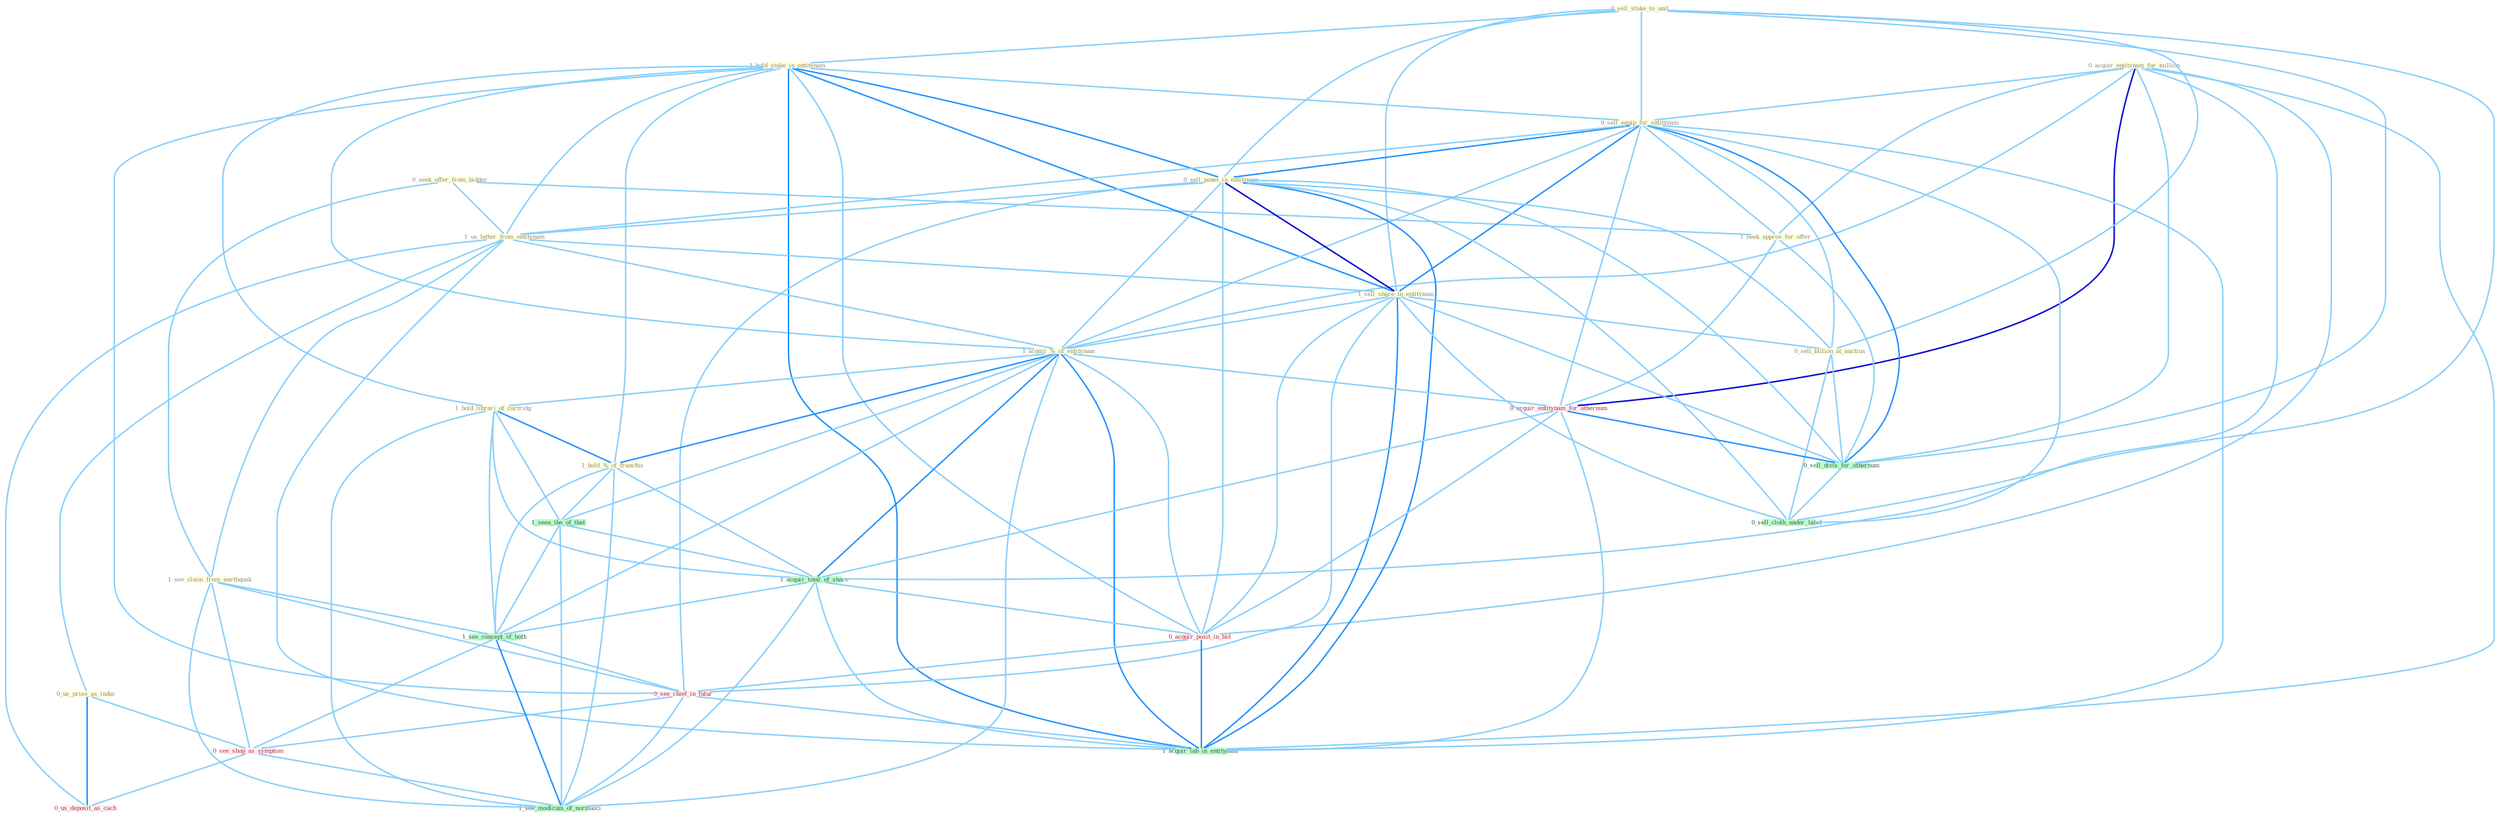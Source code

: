Graph G{ 
    node
    [shape=polygon,style=filled,width=.5,height=.06,color="#BDFCC9",fixedsize=true,fontsize=4,
    fontcolor="#2f4f4f"];
    {node
    [color="#ffffe0", fontcolor="#8b7d6b"] "0_seek_offer_from_bidder " "0_acquir_entitynam_for_million " "0_sell_stake_to_unit " "1_hold_stake_in_entitynam " "0_sell_equip_for_entitynam " "0_sell_panel_in_entitynam " "1_us_letter_from_entitynam " "1_sell_share_in_entitynam " "0_sell_billion_at_auction " "1_seek_approv_for_offer " "1_acquir_%_of_entitynam " "1_hold_librari_of_cartridg " "1_see_claim_from_earthquak " "0_us_prize_as_induc " "1_hold_%_of_franchis "}
{node [color="#fff0f5", fontcolor="#b22222"] "0_acquir_entitynam_for_othernum " "0_acquir_posit_in_bid " "0_see_chief_in_futur " "0_see_shop_as_symptom " "0_us_deposit_as_cach "}
edge [color="#B0E2FF"];

	"0_seek_offer_from_bidder " -- "1_us_letter_from_entitynam " [w="1", color="#87cefa" ];
	"0_seek_offer_from_bidder " -- "1_seek_approv_for_offer " [w="1", color="#87cefa" ];
	"0_seek_offer_from_bidder " -- "1_see_claim_from_earthquak " [w="1", color="#87cefa" ];
	"0_acquir_entitynam_for_million " -- "0_sell_equip_for_entitynam " [w="1", color="#87cefa" ];
	"0_acquir_entitynam_for_million " -- "1_seek_approv_for_offer " [w="1", color="#87cefa" ];
	"0_acquir_entitynam_for_million " -- "1_acquir_%_of_entitynam " [w="1", color="#87cefa" ];
	"0_acquir_entitynam_for_million " -- "0_acquir_entitynam_for_othernum " [w="3", color="#0000cd" , len=0.6];
	"0_acquir_entitynam_for_million " -- "0_sell_divis_for_othernum " [w="1", color="#87cefa" ];
	"0_acquir_entitynam_for_million " -- "1_acquir_total_of_share " [w="1", color="#87cefa" ];
	"0_acquir_entitynam_for_million " -- "0_acquir_posit_in_bid " [w="1", color="#87cefa" ];
	"0_acquir_entitynam_for_million " -- "1_acquir_lab_in_entitynam " [w="1", color="#87cefa" ];
	"0_sell_stake_to_unit " -- "1_hold_stake_in_entitynam " [w="1", color="#87cefa" ];
	"0_sell_stake_to_unit " -- "0_sell_equip_for_entitynam " [w="1", color="#87cefa" ];
	"0_sell_stake_to_unit " -- "0_sell_panel_in_entitynam " [w="1", color="#87cefa" ];
	"0_sell_stake_to_unit " -- "1_sell_share_in_entitynam " [w="1", color="#87cefa" ];
	"0_sell_stake_to_unit " -- "0_sell_billion_at_auction " [w="1", color="#87cefa" ];
	"0_sell_stake_to_unit " -- "0_sell_divis_for_othernum " [w="1", color="#87cefa" ];
	"0_sell_stake_to_unit " -- "0_sell_cloth_under_label " [w="1", color="#87cefa" ];
	"1_hold_stake_in_entitynam " -- "0_sell_equip_for_entitynam " [w="1", color="#87cefa" ];
	"1_hold_stake_in_entitynam " -- "0_sell_panel_in_entitynam " [w="2", color="#1e90ff" , len=0.8];
	"1_hold_stake_in_entitynam " -- "1_us_letter_from_entitynam " [w="1", color="#87cefa" ];
	"1_hold_stake_in_entitynam " -- "1_sell_share_in_entitynam " [w="2", color="#1e90ff" , len=0.8];
	"1_hold_stake_in_entitynam " -- "1_acquir_%_of_entitynam " [w="1", color="#87cefa" ];
	"1_hold_stake_in_entitynam " -- "1_hold_librari_of_cartridg " [w="1", color="#87cefa" ];
	"1_hold_stake_in_entitynam " -- "1_hold_%_of_franchis " [w="1", color="#87cefa" ];
	"1_hold_stake_in_entitynam " -- "0_acquir_posit_in_bid " [w="1", color="#87cefa" ];
	"1_hold_stake_in_entitynam " -- "0_see_chief_in_futur " [w="1", color="#87cefa" ];
	"1_hold_stake_in_entitynam " -- "1_acquir_lab_in_entitynam " [w="2", color="#1e90ff" , len=0.8];
	"0_sell_equip_for_entitynam " -- "0_sell_panel_in_entitynam " [w="2", color="#1e90ff" , len=0.8];
	"0_sell_equip_for_entitynam " -- "1_us_letter_from_entitynam " [w="1", color="#87cefa" ];
	"0_sell_equip_for_entitynam " -- "1_sell_share_in_entitynam " [w="2", color="#1e90ff" , len=0.8];
	"0_sell_equip_for_entitynam " -- "0_sell_billion_at_auction " [w="1", color="#87cefa" ];
	"0_sell_equip_for_entitynam " -- "1_seek_approv_for_offer " [w="1", color="#87cefa" ];
	"0_sell_equip_for_entitynam " -- "1_acquir_%_of_entitynam " [w="1", color="#87cefa" ];
	"0_sell_equip_for_entitynam " -- "0_acquir_entitynam_for_othernum " [w="1", color="#87cefa" ];
	"0_sell_equip_for_entitynam " -- "0_sell_divis_for_othernum " [w="2", color="#1e90ff" , len=0.8];
	"0_sell_equip_for_entitynam " -- "0_sell_cloth_under_label " [w="1", color="#87cefa" ];
	"0_sell_equip_for_entitynam " -- "1_acquir_lab_in_entitynam " [w="1", color="#87cefa" ];
	"0_sell_panel_in_entitynam " -- "1_us_letter_from_entitynam " [w="1", color="#87cefa" ];
	"0_sell_panel_in_entitynam " -- "1_sell_share_in_entitynam " [w="3", color="#0000cd" , len=0.6];
	"0_sell_panel_in_entitynam " -- "0_sell_billion_at_auction " [w="1", color="#87cefa" ];
	"0_sell_panel_in_entitynam " -- "1_acquir_%_of_entitynam " [w="1", color="#87cefa" ];
	"0_sell_panel_in_entitynam " -- "0_sell_divis_for_othernum " [w="1", color="#87cefa" ];
	"0_sell_panel_in_entitynam " -- "0_sell_cloth_under_label " [w="1", color="#87cefa" ];
	"0_sell_panel_in_entitynam " -- "0_acquir_posit_in_bid " [w="1", color="#87cefa" ];
	"0_sell_panel_in_entitynam " -- "0_see_chief_in_futur " [w="1", color="#87cefa" ];
	"0_sell_panel_in_entitynam " -- "1_acquir_lab_in_entitynam " [w="2", color="#1e90ff" , len=0.8];
	"1_us_letter_from_entitynam " -- "1_sell_share_in_entitynam " [w="1", color="#87cefa" ];
	"1_us_letter_from_entitynam " -- "1_acquir_%_of_entitynam " [w="1", color="#87cefa" ];
	"1_us_letter_from_entitynam " -- "1_see_claim_from_earthquak " [w="1", color="#87cefa" ];
	"1_us_letter_from_entitynam " -- "0_us_prize_as_induc " [w="1", color="#87cefa" ];
	"1_us_letter_from_entitynam " -- "1_acquir_lab_in_entitynam " [w="1", color="#87cefa" ];
	"1_us_letter_from_entitynam " -- "0_us_deposit_as_cach " [w="1", color="#87cefa" ];
	"1_sell_share_in_entitynam " -- "0_sell_billion_at_auction " [w="1", color="#87cefa" ];
	"1_sell_share_in_entitynam " -- "1_acquir_%_of_entitynam " [w="1", color="#87cefa" ];
	"1_sell_share_in_entitynam " -- "0_sell_divis_for_othernum " [w="1", color="#87cefa" ];
	"1_sell_share_in_entitynam " -- "0_sell_cloth_under_label " [w="1", color="#87cefa" ];
	"1_sell_share_in_entitynam " -- "0_acquir_posit_in_bid " [w="1", color="#87cefa" ];
	"1_sell_share_in_entitynam " -- "0_see_chief_in_futur " [w="1", color="#87cefa" ];
	"1_sell_share_in_entitynam " -- "1_acquir_lab_in_entitynam " [w="2", color="#1e90ff" , len=0.8];
	"0_sell_billion_at_auction " -- "0_sell_divis_for_othernum " [w="1", color="#87cefa" ];
	"0_sell_billion_at_auction " -- "0_sell_cloth_under_label " [w="1", color="#87cefa" ];
	"1_seek_approv_for_offer " -- "0_acquir_entitynam_for_othernum " [w="1", color="#87cefa" ];
	"1_seek_approv_for_offer " -- "0_sell_divis_for_othernum " [w="1", color="#87cefa" ];
	"1_acquir_%_of_entitynam " -- "1_hold_librari_of_cartridg " [w="1", color="#87cefa" ];
	"1_acquir_%_of_entitynam " -- "1_hold_%_of_franchis " [w="2", color="#1e90ff" , len=0.8];
	"1_acquir_%_of_entitynam " -- "0_acquir_entitynam_for_othernum " [w="1", color="#87cefa" ];
	"1_acquir_%_of_entitynam " -- "1_seen_the_of_that " [w="1", color="#87cefa" ];
	"1_acquir_%_of_entitynam " -- "1_acquir_total_of_share " [w="2", color="#1e90ff" , len=0.8];
	"1_acquir_%_of_entitynam " -- "0_acquir_posit_in_bid " [w="1", color="#87cefa" ];
	"1_acquir_%_of_entitynam " -- "1_see_concept_of_both " [w="1", color="#87cefa" ];
	"1_acquir_%_of_entitynam " -- "1_acquir_lab_in_entitynam " [w="2", color="#1e90ff" , len=0.8];
	"1_acquir_%_of_entitynam " -- "1_see_modicum_of_normalci " [w="1", color="#87cefa" ];
	"1_hold_librari_of_cartridg " -- "1_hold_%_of_franchis " [w="2", color="#1e90ff" , len=0.8];
	"1_hold_librari_of_cartridg " -- "1_seen_the_of_that " [w="1", color="#87cefa" ];
	"1_hold_librari_of_cartridg " -- "1_acquir_total_of_share " [w="1", color="#87cefa" ];
	"1_hold_librari_of_cartridg " -- "1_see_concept_of_both " [w="1", color="#87cefa" ];
	"1_hold_librari_of_cartridg " -- "1_see_modicum_of_normalci " [w="1", color="#87cefa" ];
	"1_see_claim_from_earthquak " -- "1_see_concept_of_both " [w="1", color="#87cefa" ];
	"1_see_claim_from_earthquak " -- "0_see_chief_in_futur " [w="1", color="#87cefa" ];
	"1_see_claim_from_earthquak " -- "0_see_shop_as_symptom " [w="1", color="#87cefa" ];
	"1_see_claim_from_earthquak " -- "1_see_modicum_of_normalci " [w="1", color="#87cefa" ];
	"0_us_prize_as_induc " -- "0_see_shop_as_symptom " [w="1", color="#87cefa" ];
	"0_us_prize_as_induc " -- "0_us_deposit_as_cach " [w="2", color="#1e90ff" , len=0.8];
	"1_hold_%_of_franchis " -- "1_seen_the_of_that " [w="1", color="#87cefa" ];
	"1_hold_%_of_franchis " -- "1_acquir_total_of_share " [w="1", color="#87cefa" ];
	"1_hold_%_of_franchis " -- "1_see_concept_of_both " [w="1", color="#87cefa" ];
	"1_hold_%_of_franchis " -- "1_see_modicum_of_normalci " [w="1", color="#87cefa" ];
	"0_acquir_entitynam_for_othernum " -- "0_sell_divis_for_othernum " [w="2", color="#1e90ff" , len=0.8];
	"0_acquir_entitynam_for_othernum " -- "1_acquir_total_of_share " [w="1", color="#87cefa" ];
	"0_acquir_entitynam_for_othernum " -- "0_acquir_posit_in_bid " [w="1", color="#87cefa" ];
	"0_acquir_entitynam_for_othernum " -- "1_acquir_lab_in_entitynam " [w="1", color="#87cefa" ];
	"1_seen_the_of_that " -- "1_acquir_total_of_share " [w="1", color="#87cefa" ];
	"1_seen_the_of_that " -- "1_see_concept_of_both " [w="1", color="#87cefa" ];
	"1_seen_the_of_that " -- "1_see_modicum_of_normalci " [w="1", color="#87cefa" ];
	"0_sell_divis_for_othernum " -- "0_sell_cloth_under_label " [w="1", color="#87cefa" ];
	"1_acquir_total_of_share " -- "0_acquir_posit_in_bid " [w="1", color="#87cefa" ];
	"1_acquir_total_of_share " -- "1_see_concept_of_both " [w="1", color="#87cefa" ];
	"1_acquir_total_of_share " -- "1_acquir_lab_in_entitynam " [w="1", color="#87cefa" ];
	"1_acquir_total_of_share " -- "1_see_modicum_of_normalci " [w="1", color="#87cefa" ];
	"0_acquir_posit_in_bid " -- "0_see_chief_in_futur " [w="1", color="#87cefa" ];
	"0_acquir_posit_in_bid " -- "1_acquir_lab_in_entitynam " [w="2", color="#1e90ff" , len=0.8];
	"1_see_concept_of_both " -- "0_see_chief_in_futur " [w="1", color="#87cefa" ];
	"1_see_concept_of_both " -- "0_see_shop_as_symptom " [w="1", color="#87cefa" ];
	"1_see_concept_of_both " -- "1_see_modicum_of_normalci " [w="2", color="#1e90ff" , len=0.8];
	"0_see_chief_in_futur " -- "0_see_shop_as_symptom " [w="1", color="#87cefa" ];
	"0_see_chief_in_futur " -- "1_acquir_lab_in_entitynam " [w="1", color="#87cefa" ];
	"0_see_chief_in_futur " -- "1_see_modicum_of_normalci " [w="1", color="#87cefa" ];
	"0_see_shop_as_symptom " -- "0_us_deposit_as_cach " [w="1", color="#87cefa" ];
	"0_see_shop_as_symptom " -- "1_see_modicum_of_normalci " [w="1", color="#87cefa" ];
}
